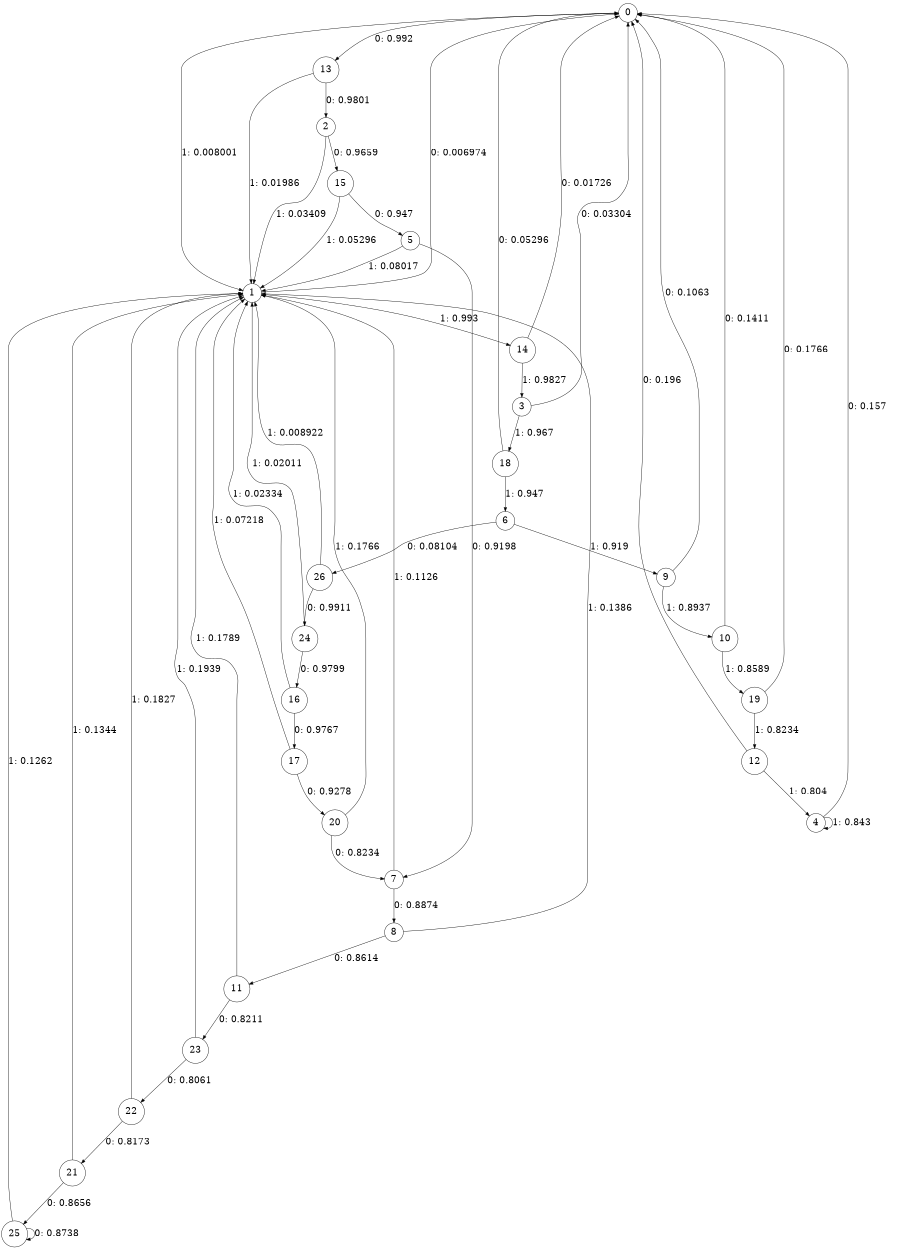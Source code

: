 digraph "ch1source_phase3_L12" {
size = "6,8.5";
ratio = "fill";
node [shape = circle];
node [fontsize = 24];
edge [fontsize = 24];
0 -> 13 [label = "0: 0.992    "];
0 -> 1 [label = "1: 0.008001  "];
1 -> 0 [label = "0: 0.006974  "];
1 -> 14 [label = "1: 0.993    "];
2 -> 15 [label = "0: 0.9659   "];
2 -> 1 [label = "1: 0.03409  "];
3 -> 0 [label = "0: 0.03304  "];
3 -> 18 [label = "1: 0.967    "];
4 -> 0 [label = "0: 0.157    "];
4 -> 4 [label = "1: 0.843    "];
5 -> 7 [label = "0: 0.9198   "];
5 -> 1 [label = "1: 0.08017  "];
6 -> 26 [label = "0: 0.08104  "];
6 -> 9 [label = "1: 0.919    "];
7 -> 8 [label = "0: 0.8874   "];
7 -> 1 [label = "1: 0.1126   "];
8 -> 11 [label = "0: 0.8614   "];
8 -> 1 [label = "1: 0.1386   "];
9 -> 0 [label = "0: 0.1063   "];
9 -> 10 [label = "1: 0.8937   "];
10 -> 0 [label = "0: 0.1411   "];
10 -> 19 [label = "1: 0.8589   "];
11 -> 23 [label = "0: 0.8211   "];
11 -> 1 [label = "1: 0.1789   "];
12 -> 0 [label = "0: 0.196    "];
12 -> 4 [label = "1: 0.804    "];
13 -> 2 [label = "0: 0.9801   "];
13 -> 1 [label = "1: 0.01986  "];
14 -> 0 [label = "0: 0.01726  "];
14 -> 3 [label = "1: 0.9827   "];
15 -> 5 [label = "0: 0.947    "];
15 -> 1 [label = "1: 0.05296  "];
16 -> 17 [label = "0: 0.9767   "];
16 -> 1 [label = "1: 0.02334  "];
17 -> 20 [label = "0: 0.9278   "];
17 -> 1 [label = "1: 0.07218  "];
18 -> 0 [label = "0: 0.05296  "];
18 -> 6 [label = "1: 0.947    "];
19 -> 0 [label = "0: 0.1766   "];
19 -> 12 [label = "1: 0.8234   "];
20 -> 7 [label = "0: 0.8234   "];
20 -> 1 [label = "1: 0.1766   "];
21 -> 25 [label = "0: 0.8656   "];
21 -> 1 [label = "1: 0.1344   "];
22 -> 21 [label = "0: 0.8173   "];
22 -> 1 [label = "1: 0.1827   "];
23 -> 22 [label = "0: 0.8061   "];
23 -> 1 [label = "1: 0.1939   "];
24 -> 16 [label = "0: 0.9799   "];
24 -> 1 [label = "1: 0.02011  "];
25 -> 25 [label = "0: 0.8738   "];
25 -> 1 [label = "1: 0.1262   "];
26 -> 24 [label = "0: 0.9911   "];
26 -> 1 [label = "1: 0.008922  "];
}